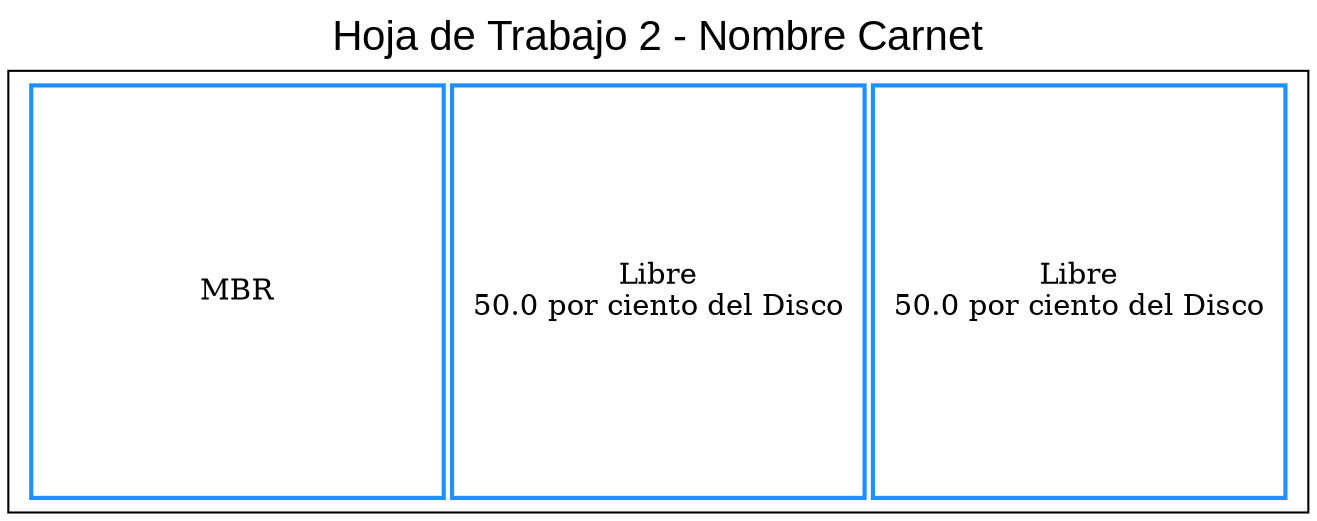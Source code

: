digraph G{
  graph [label="Hoja de Trabajo 2 - Nombre Carnet", labelloc=top, fontsize=20, fontname="Arial"];
  
  tbl [
    shape=box
    label=< 
     <table border='0' cellborder='2' width='600' height="200" color='dodgerblue1'>
     <tr>
     <td height='200' width='200'> MBR </td>
     <td height='200' width='200'>Libre<br/> 50.0 por ciento del Disco </td>
     <td height='200' width='200'>Libre<br/> 50.0 por ciento del Disco </td>
     </tr> 
     </table>        
>;
]
}